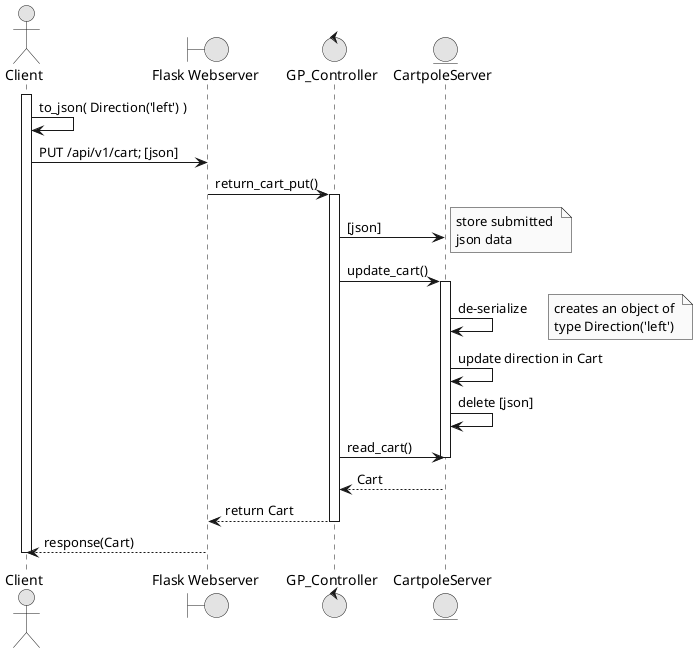 @startuml
skinparam monochrome true
skinparam componentStyle uml2

actor Client as client
boundary "Flask Webserver" as flask
control GP_Controller as gpc
entity CartpoleServer as cps

activate client
client -> client: to_json( Direction('left') ) 
client -> flask: PUT /api/v1/cart; [json]

flask -> gpc: return_cart_put()
activate gpc
gpc -> cps: [json]

note right
store submitted 
json data
endnote

gpc -> cps: update_cart()
activate cps
cps -> cps: de-serialize

note right 
creates an object of 
type Direction('left')
endnote

cps -> cps: update direction in Cart
cps -> cps: delete [json]
gpc -> cps: read_cart()
deactivate cps
cps --> gpc: Cart
gpc --> flask: return Cart
deactivate gpc

flask --> client: response(Cart)
deactivate client
@enduml